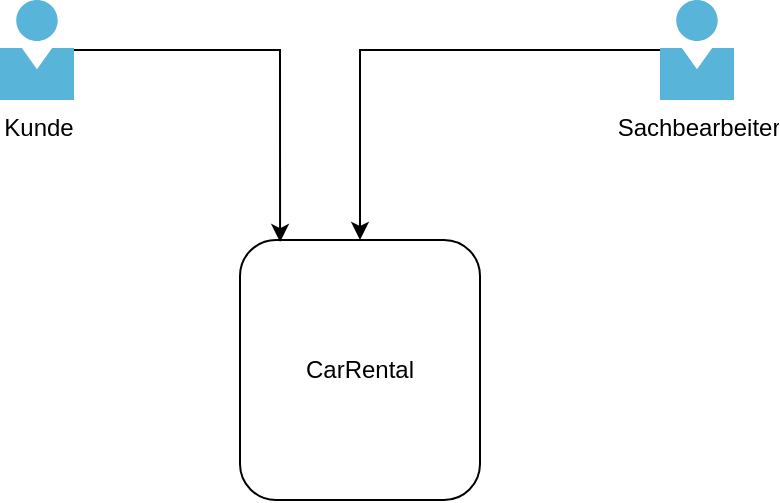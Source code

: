 <mxfile version="19.0.2" type="device"><diagram id="EVc52smlUiOg_r2LM0NY" name="Page-1"><mxGraphModel dx="1662" dy="794" grid="1" gridSize="10" guides="1" tooltips="1" connect="1" arrows="1" fold="1" page="1" pageScale="1" pageWidth="1100" pageHeight="850" math="0" shadow="0"><root><mxCell id="0"/><mxCell id="1" parent="0"/><mxCell id="S67EccjBVAU4HizvPTIg-1" value="CarRental" style="rounded=1;whiteSpace=wrap;html=1;" parent="1" vertex="1"><mxGeometry x="487" y="340" width="120" height="130" as="geometry"/></mxCell><mxCell id="S67EccjBVAU4HizvPTIg-6" style="edgeStyle=orthogonalEdgeStyle;rounded=0;orthogonalLoop=1;jettySize=auto;html=1;entryX=0.5;entryY=0;entryDx=0;entryDy=0;" parent="1" source="S67EccjBVAU4HizvPTIg-5" target="S67EccjBVAU4HizvPTIg-1" edge="1"><mxGeometry relative="1" as="geometry"/></mxCell><mxCell id="S67EccjBVAU4HizvPTIg-5" value="Sachbearbeiter" style="sketch=0;aspect=fixed;html=1;points=[];align=center;image;fontSize=12;image=img/lib/mscae/Person.svg;" parent="1" vertex="1"><mxGeometry x="697" y="220" width="37" height="50" as="geometry"/></mxCell><mxCell id="cqUQ1h2NHDcfT83luLuF-2" style="edgeStyle=orthogonalEdgeStyle;rounded=0;orthogonalLoop=1;jettySize=auto;html=1;entryX=0.167;entryY=0.008;entryDx=0;entryDy=0;entryPerimeter=0;" parent="1" source="cqUQ1h2NHDcfT83luLuF-1" target="S67EccjBVAU4HizvPTIg-1" edge="1"><mxGeometry relative="1" as="geometry"/></mxCell><mxCell id="cqUQ1h2NHDcfT83luLuF-1" value="Kunde" style="sketch=0;aspect=fixed;html=1;points=[];align=center;image;fontSize=12;image=img/lib/mscae/Person.svg;" parent="1" vertex="1"><mxGeometry x="367" y="220" width="37" height="50" as="geometry"/></mxCell></root></mxGraphModel></diagram></mxfile>